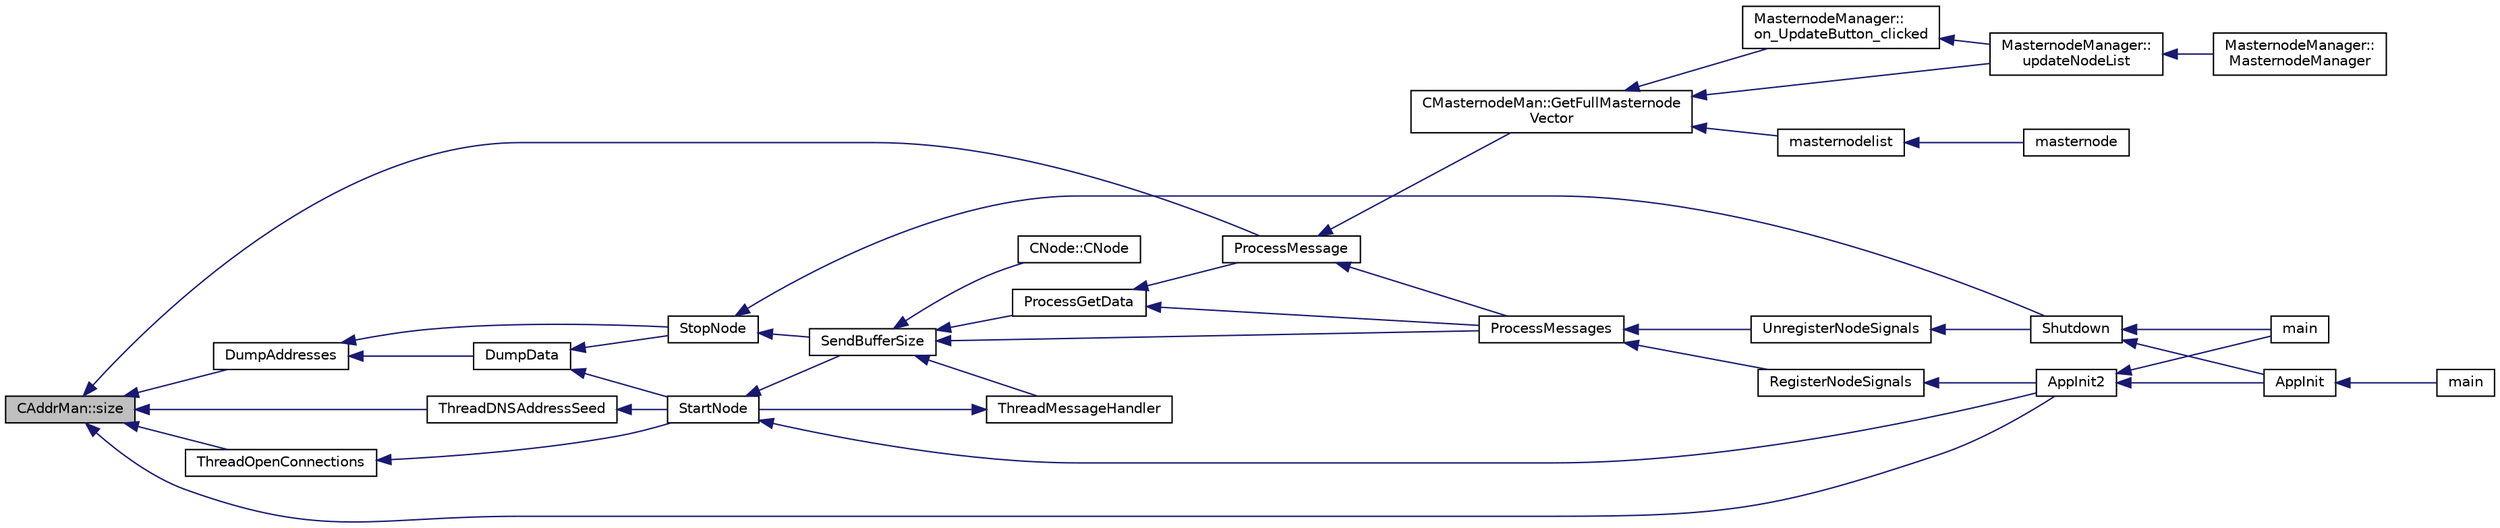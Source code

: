 digraph "CAddrMan::size"
{
  edge [fontname="Helvetica",fontsize="10",labelfontname="Helvetica",labelfontsize="10"];
  node [fontname="Helvetica",fontsize="10",shape=record];
  rankdir="LR";
  Node343 [label="CAddrMan::size",height=0.2,width=0.4,color="black", fillcolor="grey75", style="filled", fontcolor="black"];
  Node343 -> Node344 [dir="back",color="midnightblue",fontsize="10",style="solid",fontname="Helvetica"];
  Node344 [label="AppInit2",height=0.2,width=0.4,color="black", fillcolor="white", style="filled",URL="$d8/dc0/init_8h.html#a1a4c1bfbf6ba1db77e988b89b9cadfd3",tooltip="Initialize ion. "];
  Node344 -> Node345 [dir="back",color="midnightblue",fontsize="10",style="solid",fontname="Helvetica"];
  Node345 [label="AppInit",height=0.2,width=0.4,color="black", fillcolor="white", style="filled",URL="$d4/d35/iond_8cpp.html#ac59316b767e6984e1285f0531275286b"];
  Node345 -> Node346 [dir="back",color="midnightblue",fontsize="10",style="solid",fontname="Helvetica"];
  Node346 [label="main",height=0.2,width=0.4,color="black", fillcolor="white", style="filled",URL="$d4/d35/iond_8cpp.html#a0ddf1224851353fc92bfbff6f499fa97"];
  Node344 -> Node347 [dir="back",color="midnightblue",fontsize="10",style="solid",fontname="Helvetica"];
  Node347 [label="main",height=0.2,width=0.4,color="black", fillcolor="white", style="filled",URL="$d5/d2d/ion_8cpp.html#a0ddf1224851353fc92bfbff6f499fa97"];
  Node343 -> Node348 [dir="back",color="midnightblue",fontsize="10",style="solid",fontname="Helvetica"];
  Node348 [label="ProcessMessage",height=0.2,width=0.4,color="black", fillcolor="white", style="filled",URL="$df/d0a/main_8cpp.html#a8ba92b1a4bce3c835e887a9073d17d8e"];
  Node348 -> Node349 [dir="back",color="midnightblue",fontsize="10",style="solid",fontname="Helvetica"];
  Node349 [label="ProcessMessages",height=0.2,width=0.4,color="black", fillcolor="white", style="filled",URL="$d4/dbf/main_8h.html#a196f9318f02448b85b28d612698934fd"];
  Node349 -> Node350 [dir="back",color="midnightblue",fontsize="10",style="solid",fontname="Helvetica"];
  Node350 [label="RegisterNodeSignals",height=0.2,width=0.4,color="black", fillcolor="white", style="filled",URL="$d4/dbf/main_8h.html#ab02615ff65f91d69f8d786ec900baa8a",tooltip="Register with a network node to receive its signals. "];
  Node350 -> Node344 [dir="back",color="midnightblue",fontsize="10",style="solid",fontname="Helvetica"];
  Node349 -> Node351 [dir="back",color="midnightblue",fontsize="10",style="solid",fontname="Helvetica"];
  Node351 [label="UnregisterNodeSignals",height=0.2,width=0.4,color="black", fillcolor="white", style="filled",URL="$d4/dbf/main_8h.html#a3ef0cc6e9d9d6435ee2a5569244d6ebd",tooltip="Unregister a network node. "];
  Node351 -> Node352 [dir="back",color="midnightblue",fontsize="10",style="solid",fontname="Helvetica"];
  Node352 [label="Shutdown",height=0.2,width=0.4,color="black", fillcolor="white", style="filled",URL="$d8/dc0/init_8h.html#ac5f038c2b480cf9ef5e19e3eba8dbaf9"];
  Node352 -> Node345 [dir="back",color="midnightblue",fontsize="10",style="solid",fontname="Helvetica"];
  Node352 -> Node347 [dir="back",color="midnightblue",fontsize="10",style="solid",fontname="Helvetica"];
  Node348 -> Node353 [dir="back",color="midnightblue",fontsize="10",style="solid",fontname="Helvetica"];
  Node353 [label="CMasternodeMan::GetFullMasternode\lVector",height=0.2,width=0.4,color="black", fillcolor="white", style="filled",URL="$dc/d6b/class_c_masternode_man.html#ab39e213a7601e1bef2eba1d5d63206f5"];
  Node353 -> Node354 [dir="back",color="midnightblue",fontsize="10",style="solid",fontname="Helvetica"];
  Node354 [label="MasternodeManager::\lupdateNodeList",height=0.2,width=0.4,color="black", fillcolor="white", style="filled",URL="$d9/d70/class_masternode_manager.html#a5485a8bd6ccf673027165cc1207dfae9"];
  Node354 -> Node355 [dir="back",color="midnightblue",fontsize="10",style="solid",fontname="Helvetica"];
  Node355 [label="MasternodeManager::\lMasternodeManager",height=0.2,width=0.4,color="black", fillcolor="white", style="filled",URL="$d9/d70/class_masternode_manager.html#ad18cb99065e056e6b791e2356de826bf"];
  Node353 -> Node356 [dir="back",color="midnightblue",fontsize="10",style="solid",fontname="Helvetica"];
  Node356 [label="MasternodeManager::\lon_UpdateButton_clicked",height=0.2,width=0.4,color="black", fillcolor="white", style="filled",URL="$d9/d70/class_masternode_manager.html#ae8d07b4d869e3eb09fe1be445eff0430"];
  Node356 -> Node354 [dir="back",color="midnightblue",fontsize="10",style="solid",fontname="Helvetica"];
  Node353 -> Node357 [dir="back",color="midnightblue",fontsize="10",style="solid",fontname="Helvetica"];
  Node357 [label="masternodelist",height=0.2,width=0.4,color="black", fillcolor="white", style="filled",URL="$d5/d6b/rpcstashedsend_8cpp.html#a3a7ed7e37f21eb2912afc6e776f7236c"];
  Node357 -> Node358 [dir="back",color="midnightblue",fontsize="10",style="solid",fontname="Helvetica"];
  Node358 [label="masternode",height=0.2,width=0.4,color="black", fillcolor="white", style="filled",URL="$d5/d6b/rpcstashedsend_8cpp.html#a30609e443aeb47c29ed0878d16b1b5e1"];
  Node343 -> Node359 [dir="back",color="midnightblue",fontsize="10",style="solid",fontname="Helvetica"];
  Node359 [label="ThreadDNSAddressSeed",height=0.2,width=0.4,color="black", fillcolor="white", style="filled",URL="$dd/d84/net_8cpp.html#ab2d8883b5524ec7b80d3b9535e73a3ed"];
  Node359 -> Node360 [dir="back",color="midnightblue",fontsize="10",style="solid",fontname="Helvetica"];
  Node360 [label="StartNode",height=0.2,width=0.4,color="black", fillcolor="white", style="filled",URL="$d7/d97/net_8h.html#a9396d8054e8f74959e9391871aaddde0"];
  Node360 -> Node344 [dir="back",color="midnightblue",fontsize="10",style="solid",fontname="Helvetica"];
  Node360 -> Node361 [dir="back",color="midnightblue",fontsize="10",style="solid",fontname="Helvetica"];
  Node361 [label="SendBufferSize",height=0.2,width=0.4,color="black", fillcolor="white", style="filled",URL="$d7/d97/net_8h.html#a13f289d6233bd32b78a38793f76bdccb"];
  Node361 -> Node362 [dir="back",color="midnightblue",fontsize="10",style="solid",fontname="Helvetica"];
  Node362 [label="ProcessGetData",height=0.2,width=0.4,color="black", fillcolor="white", style="filled",URL="$df/d0a/main_8cpp.html#a3be415b83ecfe1f4215e0bd28c3b1eec"];
  Node362 -> Node348 [dir="back",color="midnightblue",fontsize="10",style="solid",fontname="Helvetica"];
  Node362 -> Node349 [dir="back",color="midnightblue",fontsize="10",style="solid",fontname="Helvetica"];
  Node361 -> Node349 [dir="back",color="midnightblue",fontsize="10",style="solid",fontname="Helvetica"];
  Node361 -> Node363 [dir="back",color="midnightblue",fontsize="10",style="solid",fontname="Helvetica"];
  Node363 [label="ThreadMessageHandler",height=0.2,width=0.4,color="black", fillcolor="white", style="filled",URL="$dd/d84/net_8cpp.html#a379b0d3521bdd62ac296f219d70c4e30"];
  Node363 -> Node360 [dir="back",color="midnightblue",fontsize="10",style="solid",fontname="Helvetica"];
  Node361 -> Node364 [dir="back",color="midnightblue",fontsize="10",style="solid",fontname="Helvetica"];
  Node364 [label="CNode::CNode",height=0.2,width=0.4,color="black", fillcolor="white", style="filled",URL="$d1/d64/class_c_node.html#a51556705550511146245b9fb2fec09c1"];
  Node343 -> Node365 [dir="back",color="midnightblue",fontsize="10",style="solid",fontname="Helvetica"];
  Node365 [label="DumpAddresses",height=0.2,width=0.4,color="black", fillcolor="white", style="filled",URL="$dd/d84/net_8cpp.html#ab8b5323f5ef61499582a5a6e53b49b6e"];
  Node365 -> Node366 [dir="back",color="midnightblue",fontsize="10",style="solid",fontname="Helvetica"];
  Node366 [label="DumpData",height=0.2,width=0.4,color="black", fillcolor="white", style="filled",URL="$dd/d84/net_8cpp.html#a88d718bd281a8150c9bb2d8c1e8e0a09"];
  Node366 -> Node360 [dir="back",color="midnightblue",fontsize="10",style="solid",fontname="Helvetica"];
  Node366 -> Node367 [dir="back",color="midnightblue",fontsize="10",style="solid",fontname="Helvetica"];
  Node367 [label="StopNode",height=0.2,width=0.4,color="black", fillcolor="white", style="filled",URL="$d7/d97/net_8h.html#ac9110488f45c160d58f3c7ab7197bcea"];
  Node367 -> Node352 [dir="back",color="midnightblue",fontsize="10",style="solid",fontname="Helvetica"];
  Node367 -> Node361 [dir="back",color="midnightblue",fontsize="10",style="solid",fontname="Helvetica"];
  Node365 -> Node367 [dir="back",color="midnightblue",fontsize="10",style="solid",fontname="Helvetica"];
  Node343 -> Node368 [dir="back",color="midnightblue",fontsize="10",style="solid",fontname="Helvetica"];
  Node368 [label="ThreadOpenConnections",height=0.2,width=0.4,color="black", fillcolor="white", style="filled",URL="$dd/d84/net_8cpp.html#a3b4720330e61127963a43df26b80f804"];
  Node368 -> Node360 [dir="back",color="midnightblue",fontsize="10",style="solid",fontname="Helvetica"];
}
